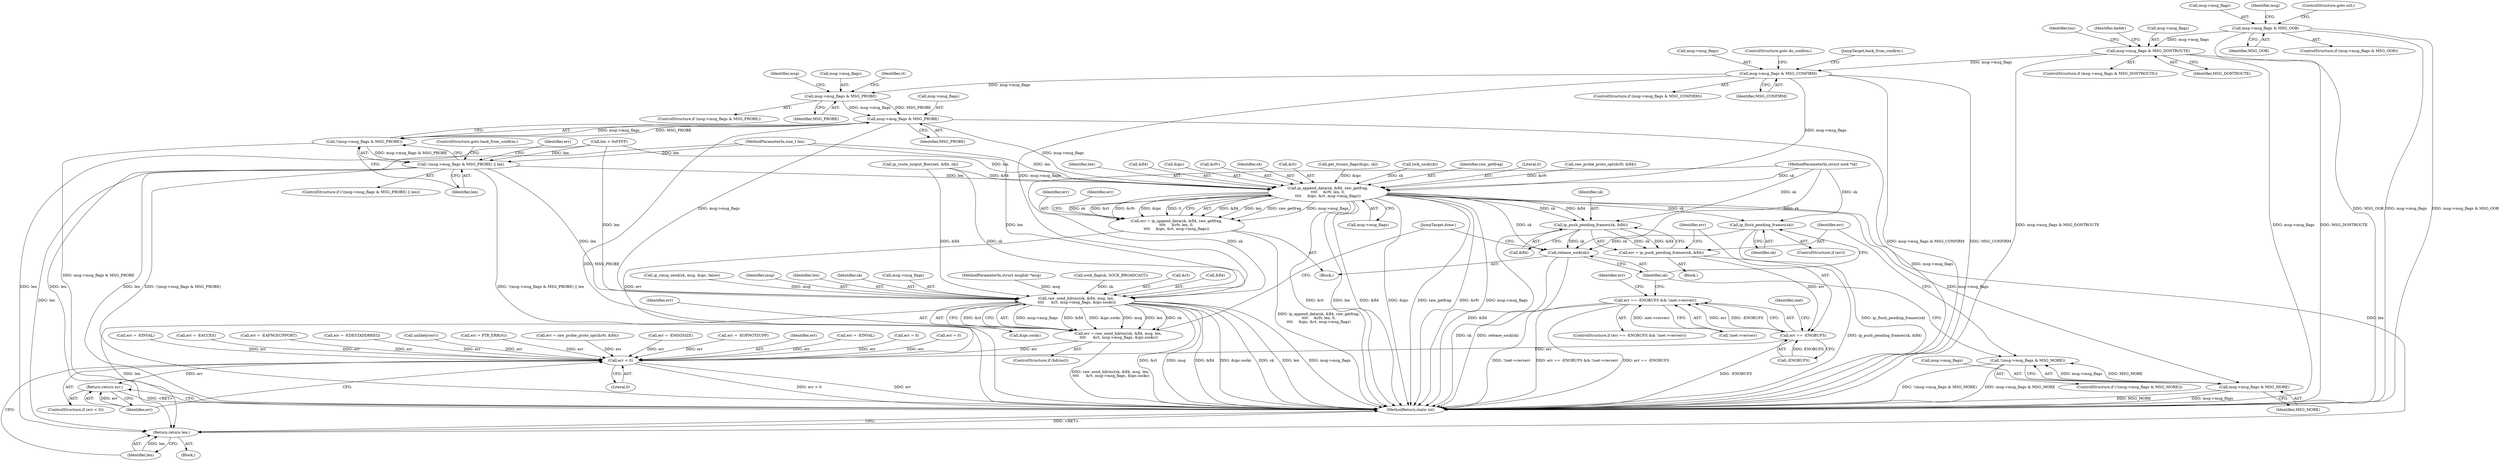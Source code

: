 digraph "0_linux_8f659a03a0ba9289b9aeb9b4470e6fb263d6f483@pointer" {
"1000533" [label="(Call,msg->msg_flags & MSG_CONFIRM)"];
"1000392" [label="(Call,msg->msg_flags & MSG_DONTROUTE)"];
"1000158" [label="(Call,msg->msg_flags & MSG_OOB)"];
"1000544" [label="(Call,raw_send_hdrinc(sk, &fl4, msg, len,\n \t\t\t\t      &rt, msg->msg_flags, &ipc.sockc))"];
"1000542" [label="(Call,err = raw_send_hdrinc(sk, &fl4, msg, len,\n \t\t\t\t      &rt, msg->msg_flags, &ipc.sockc))"];
"1000649" [label="(Call,err < 0)"];
"1000652" [label="(Return,return err;)"];
"1000654" [label="(Return,return len;)"];
"1000588" [label="(Call,ip_append_data(sk, &fl4, raw_getfrag,\n\t\t\t\t     &rfv, len, 0,\n\t\t\t\t     &ipc, &rt, msg->msg_flags))"];
"1000586" [label="(Call,err = ip_append_data(sk, &fl4, raw_getfrag,\n\t\t\t\t     &rfv, len, 0,\n\t\t\t\t     &ipc, &rt, msg->msg_flags))"];
"1000606" [label="(Call,ip_flush_pending_frames(sk))"];
"1000636" [label="(Call,release_sock(sk))"];
"1000611" [label="(Call,msg->msg_flags & MSG_MORE)"];
"1000610" [label="(Call,!(msg->msg_flags & MSG_MORE))"];
"1000619" [label="(Call,ip_push_pending_frames(sk, &fl4))"];
"1000617" [label="(Call,err = ip_push_pending_frames(sk, &fl4))"];
"1000625" [label="(Call,err == -ENOBUFS)"];
"1000624" [label="(Call,err == -ENOBUFS && !inet->recverr)"];
"1000658" [label="(Call,msg->msg_flags & MSG_PROBE)"];
"1000675" [label="(Call,msg->msg_flags & MSG_PROBE)"];
"1000674" [label="(Call,!(msg->msg_flags & MSG_PROBE))"];
"1000673" [label="(Call,!(msg->msg_flags & MSG_PROBE) || len)"];
"1000108" [label="(MethodParameterIn,struct sock *sk)"];
"1000482" [label="(Call,err = raw_probe_proto_opt(&rfv, &fl4))"];
"1000109" [label="(MethodParameterIn,struct msghdr *msg)"];
"1000391" [label="(ControlStructure,if (msg->msg_flags & MSG_DONTROUTE))"];
"1000681" [label="(ControlStructure,goto back_from_confirm;)"];
"1000672" [label="(ControlStructure,if (!(msg->msg_flags & MSG_PROBE) || len))"];
"1000533" [label="(Call,msg->msg_flags & MSG_CONFIRM)"];
"1000402" [label="(Identifier,daddr)"];
"1000595" [label="(Identifier,len)"];
"1000590" [label="(Call,&fl4)"];
"1000680" [label="(Identifier,len)"];
"1000686" [label="(MethodReturn,static int)"];
"1000528" [label="(Call,sock_flag(sk, SOCK_BROADCAST))"];
"1000555" [label="(Call,&ipc.sockc)"];
"1000675" [label="(Call,msg->msg_flags & MSG_PROBE)"];
"1000158" [label="(Call,msg->msg_flags & MSG_OOB)"];
"1000532" [label="(ControlStructure,if (msg->msg_flags & MSG_CONFIRM))"];
"1000586" [label="(Call,err = ip_append_data(sk, &fl4, raw_getfrag,\n\t\t\t\t     &rfv, len, 0,\n\t\t\t\t     &ipc, &rt, msg->msg_flags))"];
"1000601" [label="(Call,msg->msg_flags)"];
"1000139" [label="(Call,err = -EMSGSIZE)"];
"1000162" [label="(Identifier,MSG_OOB)"];
"1000658" [label="(Call,msg->msg_flags & MSG_PROBE)"];
"1000153" [label="(Call,err = -EOPNOTSUPP)"];
"1000615" [label="(Identifier,MSG_MORE)"];
"1000542" [label="(Call,err = raw_send_hdrinc(sk, &fl4, msg, len,\n \t\t\t\t      &rt, msg->msg_flags, &ipc.sockc))"];
"1000625" [label="(Call,err == -ENOBUFS)"];
"1000683" [label="(Identifier,err)"];
"1000605" [label="(Identifier,err)"];
"1000650" [label="(Identifier,err)"];
"1000666" [label="(Identifier,rt)"];
"1000620" [label="(Identifier,sk)"];
"1000611" [label="(Call,msg->msg_flags & MSG_MORE)"];
"1000634" [label="(Identifier,err)"];
"1000587" [label="(Identifier,err)"];
"1000356" [label="(Call,err = -EINVAL)"];
"1000144" [label="(Call,len > 0xFFFF)"];
"1000597" [label="(Call,&ipc)"];
"1000677" [label="(Identifier,msg)"];
"1000637" [label="(Identifier,sk)"];
"1000623" [label="(ControlStructure,if (err == -ENOBUFS && !inet->recverr))"];
"1000159" [label="(Call,msg->msg_flags)"];
"1000636" [label="(Call,release_sock(sk))"];
"1000550" [label="(Call,&rt)"];
"1000546" [label="(Call,&fl4)"];
"1000607" [label="(Identifier,sk)"];
"1000499" [label="(Call,ip_route_output_flow(net, &fl4, sk))"];
"1000618" [label="(Identifier,err)"];
"1000633" [label="(Call,err = 0)"];
"1000617" [label="(Call,err = ip_push_pending_frames(sk, &fl4))"];
"1000280" [label="(Call,ip_cmsg_send(sk, msg, &ipc, false))"];
"1000682" [label="(Call,err = 0)"];
"1000674" [label="(Call,!(msg->msg_flags & MSG_PROBE))"];
"1000593" [label="(Call,&rfv)"];
"1000393" [label="(Call,msg->msg_flags)"];
"1000169" [label="(Call,err = -EINVAL)"];
"1000589" [label="(Identifier,sk)"];
"1000659" [label="(Call,msg->msg_flags)"];
"1000392" [label="(Call,msg->msg_flags & MSG_DONTROUTE)"];
"1000537" [label="(Identifier,MSG_CONFIRM)"];
"1000110" [label="(MethodParameterIn,size_t len)"];
"1000616" [label="(Block,)"];
"1000166" [label="(Identifier,msg)"];
"1000599" [label="(Call,&rt)"];
"1000631" [label="(Identifier,inet)"];
"1000588" [label="(Call,ip_append_data(sk, &fl4, raw_getfrag,\n\t\t\t\t     &rfv, len, 0,\n\t\t\t\t     &ipc, &rt, msg->msg_flags))"];
"1000396" [label="(Identifier,MSG_DONTROUTE)"];
"1000629" [label="(Call,!inet->recverr)"];
"1000387" [label="(Call,get_rtconn_flags(&ipc, sk))"];
"1000516" [label="(Call,err = -EACCES)"];
"1000548" [label="(Identifier,msg)"];
"1000627" [label="(Call,-ENOBUFS)"];
"1000626" [label="(Identifier,err)"];
"1000195" [label="(Call,err = -EAFNOSUPPORT)"];
"1000673" [label="(Call,!(msg->msg_flags & MSG_PROBE) || len)"];
"1000609" [label="(ControlStructure,if (!(msg->msg_flags & MSG_MORE)))"];
"1000584" [label="(Call,lock_sock(sk))"];
"1000624" [label="(Call,err == -ENOBUFS && !inet->recverr)"];
"1000549" [label="(Identifier,len)"];
"1000619" [label="(Call,ip_push_pending_frames(sk, &fl4))"];
"1000648" [label="(ControlStructure,if (err < 0))"];
"1000111" [label="(Block,)"];
"1000638" [label="(JumpTarget,done:)"];
"1000539" [label="(JumpTarget,back_from_confirm:)"];
"1000652" [label="(Return,return err;)"];
"1000655" [label="(Identifier,len)"];
"1000163" [label="(ControlStructure,goto out;)"];
"1000654" [label="(Return,return len;)"];
"1000157" [label="(ControlStructure,if (msg->msg_flags & MSG_OOB))"];
"1000545" [label="(Identifier,sk)"];
"1000604" [label="(ControlStructure,if (err))"];
"1000560" [label="(Block,)"];
"1000649" [label="(Call,err < 0)"];
"1000657" [label="(ControlStructure,if (msg->msg_flags & MSG_PROBE))"];
"1000213" [label="(Call,err = -EDESTADDRREQ)"];
"1000534" [label="(Call,msg->msg_flags)"];
"1000651" [label="(Literal,0)"];
"1000662" [label="(Identifier,MSG_PROBE)"];
"1000398" [label="(Identifier,tos)"];
"1000552" [label="(Call,msg->msg_flags)"];
"1000621" [label="(Call,&fl4)"];
"1000679" [label="(Identifier,MSG_PROBE)"];
"1000540" [label="(ControlStructure,if (hdrincl))"];
"1000610" [label="(Call,!(msg->msg_flags & MSG_MORE))"];
"1000287" [label="(Call,unlikely(err))"];
"1000544" [label="(Call,raw_send_hdrinc(sk, &fl4, msg, len,\n \t\t\t\t      &rt, msg->msg_flags, &ipc.sockc))"];
"1000592" [label="(Identifier,raw_getfrag)"];
"1000606" [label="(Call,ip_flush_pending_frames(sk))"];
"1000676" [label="(Call,msg->msg_flags)"];
"1000596" [label="(Literal,0)"];
"1000538" [label="(ControlStructure,goto do_confirm;)"];
"1000543" [label="(Identifier,err)"];
"1000612" [label="(Call,msg->msg_flags)"];
"1000508" [label="(Call,err = PTR_ERR(rt))"];
"1000484" [label="(Call,raw_probe_proto_opt(&rfv, &fl4))"];
"1000653" [label="(Identifier,err)"];
"1000533" -> "1000532"  [label="AST: "];
"1000533" -> "1000537"  [label="CFG: "];
"1000534" -> "1000533"  [label="AST: "];
"1000537" -> "1000533"  [label="AST: "];
"1000538" -> "1000533"  [label="CFG: "];
"1000539" -> "1000533"  [label="CFG: "];
"1000533" -> "1000686"  [label="DDG: msg->msg_flags & MSG_CONFIRM"];
"1000533" -> "1000686"  [label="DDG: MSG_CONFIRM"];
"1000392" -> "1000533"  [label="DDG: msg->msg_flags"];
"1000533" -> "1000544"  [label="DDG: msg->msg_flags"];
"1000533" -> "1000588"  [label="DDG: msg->msg_flags"];
"1000533" -> "1000658"  [label="DDG: msg->msg_flags"];
"1000392" -> "1000391"  [label="AST: "];
"1000392" -> "1000396"  [label="CFG: "];
"1000393" -> "1000392"  [label="AST: "];
"1000396" -> "1000392"  [label="AST: "];
"1000398" -> "1000392"  [label="CFG: "];
"1000402" -> "1000392"  [label="CFG: "];
"1000392" -> "1000686"  [label="DDG: MSG_DONTROUTE"];
"1000392" -> "1000686"  [label="DDG: msg->msg_flags & MSG_DONTROUTE"];
"1000392" -> "1000686"  [label="DDG: msg->msg_flags"];
"1000158" -> "1000392"  [label="DDG: msg->msg_flags"];
"1000158" -> "1000157"  [label="AST: "];
"1000158" -> "1000162"  [label="CFG: "];
"1000159" -> "1000158"  [label="AST: "];
"1000162" -> "1000158"  [label="AST: "];
"1000163" -> "1000158"  [label="CFG: "];
"1000166" -> "1000158"  [label="CFG: "];
"1000158" -> "1000686"  [label="DDG: msg->msg_flags"];
"1000158" -> "1000686"  [label="DDG: msg->msg_flags & MSG_OOB"];
"1000158" -> "1000686"  [label="DDG: MSG_OOB"];
"1000544" -> "1000542"  [label="AST: "];
"1000544" -> "1000555"  [label="CFG: "];
"1000545" -> "1000544"  [label="AST: "];
"1000546" -> "1000544"  [label="AST: "];
"1000548" -> "1000544"  [label="AST: "];
"1000549" -> "1000544"  [label="AST: "];
"1000550" -> "1000544"  [label="AST: "];
"1000552" -> "1000544"  [label="AST: "];
"1000555" -> "1000544"  [label="AST: "];
"1000542" -> "1000544"  [label="CFG: "];
"1000544" -> "1000686"  [label="DDG: &rt"];
"1000544" -> "1000686"  [label="DDG: msg"];
"1000544" -> "1000686"  [label="DDG: &fl4"];
"1000544" -> "1000686"  [label="DDG: &ipc.sockc"];
"1000544" -> "1000686"  [label="DDG: sk"];
"1000544" -> "1000686"  [label="DDG: len"];
"1000544" -> "1000686"  [label="DDG: msg->msg_flags"];
"1000544" -> "1000542"  [label="DDG: msg->msg_flags"];
"1000544" -> "1000542"  [label="DDG: &fl4"];
"1000544" -> "1000542"  [label="DDG: &ipc.sockc"];
"1000544" -> "1000542"  [label="DDG: msg"];
"1000544" -> "1000542"  [label="DDG: len"];
"1000544" -> "1000542"  [label="DDG: sk"];
"1000544" -> "1000542"  [label="DDG: &rt"];
"1000499" -> "1000544"  [label="DDG: sk"];
"1000499" -> "1000544"  [label="DDG: &fl4"];
"1000528" -> "1000544"  [label="DDG: sk"];
"1000108" -> "1000544"  [label="DDG: sk"];
"1000280" -> "1000544"  [label="DDG: msg"];
"1000109" -> "1000544"  [label="DDG: msg"];
"1000673" -> "1000544"  [label="DDG: len"];
"1000144" -> "1000544"  [label="DDG: len"];
"1000110" -> "1000544"  [label="DDG: len"];
"1000675" -> "1000544"  [label="DDG: msg->msg_flags"];
"1000544" -> "1000654"  [label="DDG: len"];
"1000542" -> "1000540"  [label="AST: "];
"1000543" -> "1000542"  [label="AST: "];
"1000638" -> "1000542"  [label="CFG: "];
"1000542" -> "1000686"  [label="DDG: raw_send_hdrinc(sk, &fl4, msg, len,\n \t\t\t\t      &rt, msg->msg_flags, &ipc.sockc)"];
"1000542" -> "1000649"  [label="DDG: err"];
"1000649" -> "1000648"  [label="AST: "];
"1000649" -> "1000651"  [label="CFG: "];
"1000650" -> "1000649"  [label="AST: "];
"1000651" -> "1000649"  [label="AST: "];
"1000653" -> "1000649"  [label="CFG: "];
"1000655" -> "1000649"  [label="CFG: "];
"1000649" -> "1000686"  [label="DDG: err < 0"];
"1000649" -> "1000686"  [label="DDG: err"];
"1000508" -> "1000649"  [label="DDG: err"];
"1000625" -> "1000649"  [label="DDG: err"];
"1000139" -> "1000649"  [label="DDG: err"];
"1000586" -> "1000649"  [label="DDG: err"];
"1000153" -> "1000649"  [label="DDG: err"];
"1000287" -> "1000649"  [label="DDG: err"];
"1000169" -> "1000649"  [label="DDG: err"];
"1000516" -> "1000649"  [label="DDG: err"];
"1000682" -> "1000649"  [label="DDG: err"];
"1000356" -> "1000649"  [label="DDG: err"];
"1000482" -> "1000649"  [label="DDG: err"];
"1000213" -> "1000649"  [label="DDG: err"];
"1000195" -> "1000649"  [label="DDG: err"];
"1000633" -> "1000649"  [label="DDG: err"];
"1000649" -> "1000652"  [label="DDG: err"];
"1000652" -> "1000648"  [label="AST: "];
"1000652" -> "1000653"  [label="CFG: "];
"1000653" -> "1000652"  [label="AST: "];
"1000686" -> "1000652"  [label="CFG: "];
"1000652" -> "1000686"  [label="DDG: <RET>"];
"1000653" -> "1000652"  [label="DDG: err"];
"1000654" -> "1000111"  [label="AST: "];
"1000654" -> "1000655"  [label="CFG: "];
"1000655" -> "1000654"  [label="AST: "];
"1000686" -> "1000654"  [label="CFG: "];
"1000654" -> "1000686"  [label="DDG: <RET>"];
"1000655" -> "1000654"  [label="DDG: len"];
"1000588" -> "1000654"  [label="DDG: len"];
"1000673" -> "1000654"  [label="DDG: len"];
"1000144" -> "1000654"  [label="DDG: len"];
"1000110" -> "1000654"  [label="DDG: len"];
"1000588" -> "1000586"  [label="AST: "];
"1000588" -> "1000601"  [label="CFG: "];
"1000589" -> "1000588"  [label="AST: "];
"1000590" -> "1000588"  [label="AST: "];
"1000592" -> "1000588"  [label="AST: "];
"1000593" -> "1000588"  [label="AST: "];
"1000595" -> "1000588"  [label="AST: "];
"1000596" -> "1000588"  [label="AST: "];
"1000597" -> "1000588"  [label="AST: "];
"1000599" -> "1000588"  [label="AST: "];
"1000601" -> "1000588"  [label="AST: "];
"1000586" -> "1000588"  [label="CFG: "];
"1000588" -> "1000686"  [label="DDG: &rt"];
"1000588" -> "1000686"  [label="DDG: len"];
"1000588" -> "1000686"  [label="DDG: &fl4"];
"1000588" -> "1000686"  [label="DDG: &ipc"];
"1000588" -> "1000686"  [label="DDG: raw_getfrag"];
"1000588" -> "1000686"  [label="DDG: &rfv"];
"1000588" -> "1000686"  [label="DDG: msg->msg_flags"];
"1000588" -> "1000586"  [label="DDG: &fl4"];
"1000588" -> "1000586"  [label="DDG: len"];
"1000588" -> "1000586"  [label="DDG: raw_getfrag"];
"1000588" -> "1000586"  [label="DDG: msg->msg_flags"];
"1000588" -> "1000586"  [label="DDG: sk"];
"1000588" -> "1000586"  [label="DDG: &rt"];
"1000588" -> "1000586"  [label="DDG: &rfv"];
"1000588" -> "1000586"  [label="DDG: &ipc"];
"1000588" -> "1000586"  [label="DDG: 0"];
"1000584" -> "1000588"  [label="DDG: sk"];
"1000108" -> "1000588"  [label="DDG: sk"];
"1000499" -> "1000588"  [label="DDG: &fl4"];
"1000484" -> "1000588"  [label="DDG: &rfv"];
"1000673" -> "1000588"  [label="DDG: len"];
"1000144" -> "1000588"  [label="DDG: len"];
"1000110" -> "1000588"  [label="DDG: len"];
"1000387" -> "1000588"  [label="DDG: &ipc"];
"1000675" -> "1000588"  [label="DDG: msg->msg_flags"];
"1000588" -> "1000606"  [label="DDG: sk"];
"1000588" -> "1000611"  [label="DDG: msg->msg_flags"];
"1000588" -> "1000619"  [label="DDG: sk"];
"1000588" -> "1000619"  [label="DDG: &fl4"];
"1000588" -> "1000636"  [label="DDG: sk"];
"1000586" -> "1000560"  [label="AST: "];
"1000587" -> "1000586"  [label="AST: "];
"1000605" -> "1000586"  [label="CFG: "];
"1000586" -> "1000686"  [label="DDG: ip_append_data(sk, &fl4, raw_getfrag,\n\t\t\t\t     &rfv, len, 0,\n\t\t\t\t     &ipc, &rt, msg->msg_flags)"];
"1000606" -> "1000604"  [label="AST: "];
"1000606" -> "1000607"  [label="CFG: "];
"1000607" -> "1000606"  [label="AST: "];
"1000637" -> "1000606"  [label="CFG: "];
"1000606" -> "1000686"  [label="DDG: ip_flush_pending_frames(sk)"];
"1000108" -> "1000606"  [label="DDG: sk"];
"1000606" -> "1000636"  [label="DDG: sk"];
"1000636" -> "1000560"  [label="AST: "];
"1000636" -> "1000637"  [label="CFG: "];
"1000637" -> "1000636"  [label="AST: "];
"1000638" -> "1000636"  [label="CFG: "];
"1000636" -> "1000686"  [label="DDG: sk"];
"1000636" -> "1000686"  [label="DDG: release_sock(sk)"];
"1000619" -> "1000636"  [label="DDG: sk"];
"1000108" -> "1000636"  [label="DDG: sk"];
"1000611" -> "1000610"  [label="AST: "];
"1000611" -> "1000615"  [label="CFG: "];
"1000612" -> "1000611"  [label="AST: "];
"1000615" -> "1000611"  [label="AST: "];
"1000610" -> "1000611"  [label="CFG: "];
"1000611" -> "1000686"  [label="DDG: MSG_MORE"];
"1000611" -> "1000686"  [label="DDG: msg->msg_flags"];
"1000611" -> "1000610"  [label="DDG: msg->msg_flags"];
"1000611" -> "1000610"  [label="DDG: MSG_MORE"];
"1000610" -> "1000609"  [label="AST: "];
"1000618" -> "1000610"  [label="CFG: "];
"1000637" -> "1000610"  [label="CFG: "];
"1000610" -> "1000686"  [label="DDG: !(msg->msg_flags & MSG_MORE)"];
"1000610" -> "1000686"  [label="DDG: msg->msg_flags & MSG_MORE"];
"1000619" -> "1000617"  [label="AST: "];
"1000619" -> "1000621"  [label="CFG: "];
"1000620" -> "1000619"  [label="AST: "];
"1000621" -> "1000619"  [label="AST: "];
"1000617" -> "1000619"  [label="CFG: "];
"1000619" -> "1000686"  [label="DDG: &fl4"];
"1000619" -> "1000617"  [label="DDG: sk"];
"1000619" -> "1000617"  [label="DDG: &fl4"];
"1000108" -> "1000619"  [label="DDG: sk"];
"1000617" -> "1000616"  [label="AST: "];
"1000618" -> "1000617"  [label="AST: "];
"1000626" -> "1000617"  [label="CFG: "];
"1000617" -> "1000686"  [label="DDG: ip_push_pending_frames(sk, &fl4)"];
"1000617" -> "1000625"  [label="DDG: err"];
"1000625" -> "1000624"  [label="AST: "];
"1000625" -> "1000627"  [label="CFG: "];
"1000626" -> "1000625"  [label="AST: "];
"1000627" -> "1000625"  [label="AST: "];
"1000631" -> "1000625"  [label="CFG: "];
"1000624" -> "1000625"  [label="CFG: "];
"1000625" -> "1000686"  [label="DDG: -ENOBUFS"];
"1000625" -> "1000624"  [label="DDG: err"];
"1000625" -> "1000624"  [label="DDG: -ENOBUFS"];
"1000627" -> "1000625"  [label="DDG: ENOBUFS"];
"1000624" -> "1000623"  [label="AST: "];
"1000624" -> "1000629"  [label="CFG: "];
"1000629" -> "1000624"  [label="AST: "];
"1000634" -> "1000624"  [label="CFG: "];
"1000637" -> "1000624"  [label="CFG: "];
"1000624" -> "1000686"  [label="DDG: !inet->recverr"];
"1000624" -> "1000686"  [label="DDG: err == -ENOBUFS && !inet->recverr"];
"1000624" -> "1000686"  [label="DDG: err == -ENOBUFS"];
"1000629" -> "1000624"  [label="DDG: inet->recverr"];
"1000658" -> "1000657"  [label="AST: "];
"1000658" -> "1000662"  [label="CFG: "];
"1000659" -> "1000658"  [label="AST: "];
"1000662" -> "1000658"  [label="AST: "];
"1000666" -> "1000658"  [label="CFG: "];
"1000677" -> "1000658"  [label="CFG: "];
"1000658" -> "1000675"  [label="DDG: msg->msg_flags"];
"1000658" -> "1000675"  [label="DDG: MSG_PROBE"];
"1000675" -> "1000674"  [label="AST: "];
"1000675" -> "1000679"  [label="CFG: "];
"1000676" -> "1000675"  [label="AST: "];
"1000679" -> "1000675"  [label="AST: "];
"1000674" -> "1000675"  [label="CFG: "];
"1000675" -> "1000686"  [label="DDG: msg->msg_flags"];
"1000675" -> "1000686"  [label="DDG: MSG_PROBE"];
"1000675" -> "1000674"  [label="DDG: msg->msg_flags"];
"1000675" -> "1000674"  [label="DDG: MSG_PROBE"];
"1000674" -> "1000673"  [label="AST: "];
"1000680" -> "1000674"  [label="CFG: "];
"1000673" -> "1000674"  [label="CFG: "];
"1000674" -> "1000686"  [label="DDG: msg->msg_flags & MSG_PROBE"];
"1000674" -> "1000673"  [label="DDG: msg->msg_flags & MSG_PROBE"];
"1000673" -> "1000672"  [label="AST: "];
"1000673" -> "1000680"  [label="CFG: "];
"1000680" -> "1000673"  [label="AST: "];
"1000681" -> "1000673"  [label="CFG: "];
"1000683" -> "1000673"  [label="CFG: "];
"1000673" -> "1000686"  [label="DDG: len"];
"1000673" -> "1000686"  [label="DDG: !(msg->msg_flags & MSG_PROBE)"];
"1000673" -> "1000686"  [label="DDG: !(msg->msg_flags & MSG_PROBE) || len"];
"1000144" -> "1000673"  [label="DDG: len"];
"1000110" -> "1000673"  [label="DDG: len"];
}
